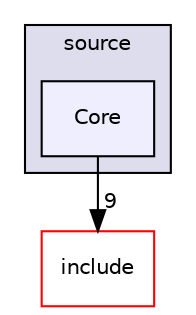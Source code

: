 digraph "C:/Users/folae/Documents/Code/Big-Projects/ScriptWizards/SmallGameLibrary/source/Core" {
  compound=true
  node [ fontsize="10", fontname="Helvetica"];
  edge [ labelfontsize="10", labelfontname="Helvetica"];
  subgraph clusterdir_b2f33c71d4aa5e7af42a1ca61ff5af1b {
    graph [ bgcolor="#ddddee", pencolor="black", label="source" fontname="Helvetica", fontsize="10", URL="dir_b2f33c71d4aa5e7af42a1ca61ff5af1b.html"]
  dir_1f10682fec53f0772108851bfcef2e4d [shape=box, label="Core", style="filled", fillcolor="#eeeeff", pencolor="black", URL="dir_1f10682fec53f0772108851bfcef2e4d.html"];
  }
  dir_d44c64559bbebec7f509842c48db8b23 [shape=box label="include" fillcolor="white" style="filled" color="red" URL="dir_d44c64559bbebec7f509842c48db8b23.html"];
  dir_1f10682fec53f0772108851bfcef2e4d->dir_d44c64559bbebec7f509842c48db8b23 [headlabel="9", labeldistance=1.5 headhref="dir_000012_000001.html"];
}
